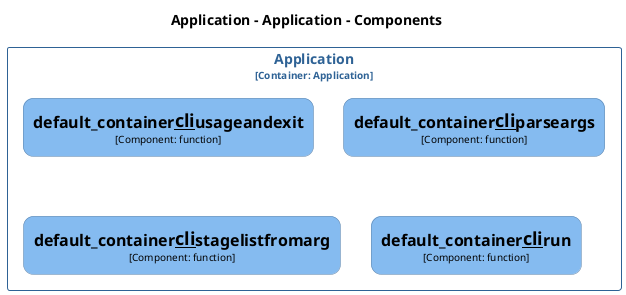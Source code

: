 @startuml
set separator none
title Application - Application - Components

top to bottom direction
skinparam ranksep 60
skinparam nodesep 30

skinparam {
  arrowFontSize 10
  defaultTextAlignment center
  wrapWidth 200
  maxMessageSize 100
  defaultFontName "Arial"
}

hide stereotype

skinparam rectangle<<Application.Application.default_container__cli__parseargs>> {
  BackgroundColor #85bbf0
  FontColor #000000
  BorderColor #5d82a8
  roundCorner 20
  shadowing false
}
skinparam rectangle<<Application.Application.default_container__cli__run>> {
  BackgroundColor #85bbf0
  FontColor #000000
  BorderColor #5d82a8
  roundCorner 20
  shadowing false
}
skinparam rectangle<<Application.Application.default_container__cli__stagelistfromarg>> {
  BackgroundColor #85bbf0
  FontColor #000000
  BorderColor #5d82a8
  roundCorner 20
  shadowing false
}
skinparam rectangle<<Application.Application.default_container__cli__usageandexit>> {
  BackgroundColor #85bbf0
  FontColor #000000
  BorderColor #5d82a8
  roundCorner 20
  shadowing false
}
skinparam rectangle<<Application.Application>> {
  BorderColor #2e6295
  FontColor #2e6295
  shadowing false
}

rectangle "Application\n<size:10>[Container: Application]</size>" <<Application.Application>> {
  rectangle "==default_container__cli__usageandexit\n<size:10>[Component: function]</size>" <<Application.Application.default_container__cli__usageandexit>> as Application.Application.default_container__cli__usageandexit
  rectangle "==default_container__cli__parseargs\n<size:10>[Component: function]</size>" <<Application.Application.default_container__cli__parseargs>> as Application.Application.default_container__cli__parseargs
  rectangle "==default_container__cli__stagelistfromarg\n<size:10>[Component: function]</size>" <<Application.Application.default_container__cli__stagelistfromarg>> as Application.Application.default_container__cli__stagelistfromarg
  rectangle "==default_container__cli__run\n<size:10>[Component: function]</size>" <<Application.Application.default_container__cli__run>> as Application.Application.default_container__cli__run
}

@enduml